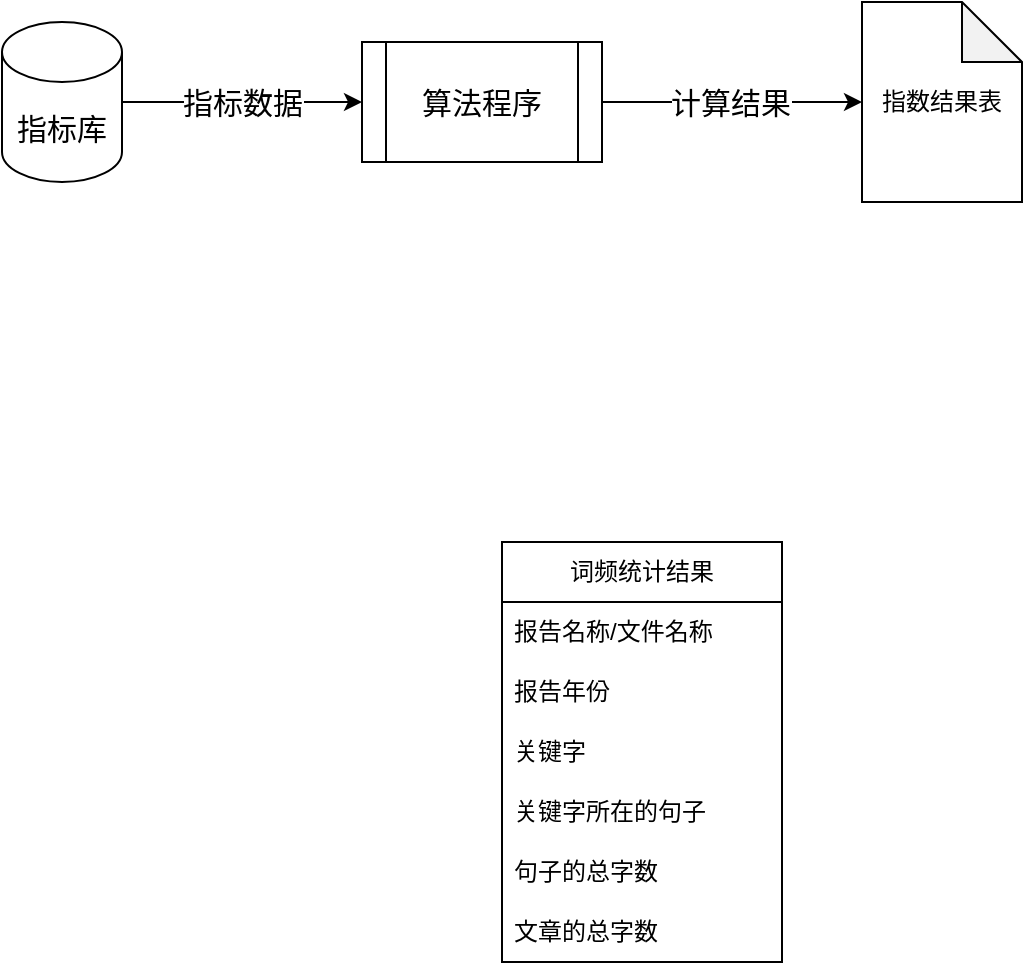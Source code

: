 <mxfile version="21.3.0" type="github">
  <diagram name="第 1 页" id="D-zRkGdbteURsdq92sx2">
    <mxGraphModel dx="1050" dy="596" grid="1" gridSize="10" guides="1" tooltips="1" connect="1" arrows="1" fold="1" page="1" pageScale="1" pageWidth="827" pageHeight="1169" math="0" shadow="0">
      <root>
        <mxCell id="0" />
        <mxCell id="1" parent="0" />
        <mxCell id="9qWCOXx9Cz_qFIpfJlt7-4" style="edgeStyle=orthogonalEdgeStyle;rounded=0;orthogonalLoop=1;jettySize=auto;html=1;exitX=1;exitY=0.5;exitDx=0;exitDy=0;entryX=0;entryY=0.5;entryDx=0;entryDy=0;exitPerimeter=0;fontSize=15;" edge="1" parent="1" source="9qWCOXx9Cz_qFIpfJlt7-7" target="9qWCOXx9Cz_qFIpfJlt7-3">
          <mxGeometry relative="1" as="geometry">
            <mxPoint x="170" y="100" as="sourcePoint" />
          </mxGeometry>
        </mxCell>
        <mxCell id="9qWCOXx9Cz_qFIpfJlt7-8" value="指标数据" style="edgeLabel;html=1;align=center;verticalAlign=middle;resizable=0;points=[];fontSize=15;" vertex="1" connectable="0" parent="9qWCOXx9Cz_qFIpfJlt7-4">
          <mxGeometry x="-0.237" relative="1" as="geometry">
            <mxPoint x="14" as="offset" />
          </mxGeometry>
        </mxCell>
        <mxCell id="9qWCOXx9Cz_qFIpfJlt7-6" style="edgeStyle=orthogonalEdgeStyle;rounded=0;orthogonalLoop=1;jettySize=auto;html=1;exitX=1;exitY=0.5;exitDx=0;exitDy=0;entryX=0;entryY=0.5;entryDx=0;entryDy=0;fontSize=15;entryPerimeter=0;" edge="1" parent="1" source="9qWCOXx9Cz_qFIpfJlt7-3" target="9qWCOXx9Cz_qFIpfJlt7-18">
          <mxGeometry relative="1" as="geometry">
            <mxPoint x="480" y="100" as="targetPoint" />
          </mxGeometry>
        </mxCell>
        <mxCell id="9qWCOXx9Cz_qFIpfJlt7-9" value="计算结果" style="edgeLabel;html=1;align=center;verticalAlign=middle;resizable=0;points=[];fontSize=15;" vertex="1" connectable="0" parent="9qWCOXx9Cz_qFIpfJlt7-6">
          <mxGeometry x="-0.22" y="3" relative="1" as="geometry">
            <mxPoint x="13" y="3" as="offset" />
          </mxGeometry>
        </mxCell>
        <mxCell id="9qWCOXx9Cz_qFIpfJlt7-3" value="算法程序" style="shape=process;whiteSpace=wrap;html=1;backgroundOutline=1;fontSize=15;" vertex="1" parent="1">
          <mxGeometry x="240" y="70" width="120" height="60" as="geometry" />
        </mxCell>
        <mxCell id="9qWCOXx9Cz_qFIpfJlt7-7" value="指标库" style="shape=cylinder3;whiteSpace=wrap;html=1;boundedLbl=1;backgroundOutline=1;size=15;fontSize=15;" vertex="1" parent="1">
          <mxGeometry x="60" y="60" width="60" height="80" as="geometry" />
        </mxCell>
        <mxCell id="9qWCOXx9Cz_qFIpfJlt7-18" value="指数结果表" style="shape=note;whiteSpace=wrap;html=1;backgroundOutline=1;darkOpacity=0.05;" vertex="1" parent="1">
          <mxGeometry x="490" y="50" width="80" height="100" as="geometry" />
        </mxCell>
        <mxCell id="9qWCOXx9Cz_qFIpfJlt7-20" value="词频统计结果" style="swimlane;fontStyle=0;childLayout=stackLayout;horizontal=1;startSize=30;horizontalStack=0;resizeParent=1;resizeParentMax=0;resizeLast=0;collapsible=1;marginBottom=0;whiteSpace=wrap;html=1;" vertex="1" parent="1">
          <mxGeometry x="310" y="320" width="140" height="210" as="geometry" />
        </mxCell>
        <mxCell id="9qWCOXx9Cz_qFIpfJlt7-21" value="报告名称/文件名称" style="text;strokeColor=none;fillColor=none;align=left;verticalAlign=middle;spacingLeft=4;spacingRight=4;overflow=hidden;points=[[0,0.5],[1,0.5]];portConstraint=eastwest;rotatable=0;whiteSpace=wrap;html=1;" vertex="1" parent="9qWCOXx9Cz_qFIpfJlt7-20">
          <mxGeometry y="30" width="140" height="30" as="geometry" />
        </mxCell>
        <mxCell id="9qWCOXx9Cz_qFIpfJlt7-22" value="报告年份" style="text;strokeColor=none;fillColor=none;align=left;verticalAlign=middle;spacingLeft=4;spacingRight=4;overflow=hidden;points=[[0,0.5],[1,0.5]];portConstraint=eastwest;rotatable=0;whiteSpace=wrap;html=1;" vertex="1" parent="9qWCOXx9Cz_qFIpfJlt7-20">
          <mxGeometry y="60" width="140" height="30" as="geometry" />
        </mxCell>
        <mxCell id="9qWCOXx9Cz_qFIpfJlt7-23" value="关键字" style="text;strokeColor=none;fillColor=none;align=left;verticalAlign=middle;spacingLeft=4;spacingRight=4;overflow=hidden;points=[[0,0.5],[1,0.5]];portConstraint=eastwest;rotatable=0;whiteSpace=wrap;html=1;" vertex="1" parent="9qWCOXx9Cz_qFIpfJlt7-20">
          <mxGeometry y="90" width="140" height="30" as="geometry" />
        </mxCell>
        <mxCell id="9qWCOXx9Cz_qFIpfJlt7-24" value="关键字所在的句子" style="text;strokeColor=none;fillColor=none;align=left;verticalAlign=middle;spacingLeft=4;spacingRight=4;overflow=hidden;points=[[0,0.5],[1,0.5]];portConstraint=eastwest;rotatable=0;whiteSpace=wrap;html=1;" vertex="1" parent="9qWCOXx9Cz_qFIpfJlt7-20">
          <mxGeometry y="120" width="140" height="30" as="geometry" />
        </mxCell>
        <mxCell id="9qWCOXx9Cz_qFIpfJlt7-25" value="句子的总字数" style="text;strokeColor=none;fillColor=none;align=left;verticalAlign=middle;spacingLeft=4;spacingRight=4;overflow=hidden;points=[[0,0.5],[1,0.5]];portConstraint=eastwest;rotatable=0;whiteSpace=wrap;html=1;" vertex="1" parent="9qWCOXx9Cz_qFIpfJlt7-20">
          <mxGeometry y="150" width="140" height="30" as="geometry" />
        </mxCell>
        <mxCell id="9qWCOXx9Cz_qFIpfJlt7-26" value="文章的总字数" style="text;strokeColor=none;fillColor=none;align=left;verticalAlign=middle;spacingLeft=4;spacingRight=4;overflow=hidden;points=[[0,0.5],[1,0.5]];portConstraint=eastwest;rotatable=0;whiteSpace=wrap;html=1;" vertex="1" parent="9qWCOXx9Cz_qFIpfJlt7-20">
          <mxGeometry y="180" width="140" height="30" as="geometry" />
        </mxCell>
      </root>
    </mxGraphModel>
  </diagram>
</mxfile>

